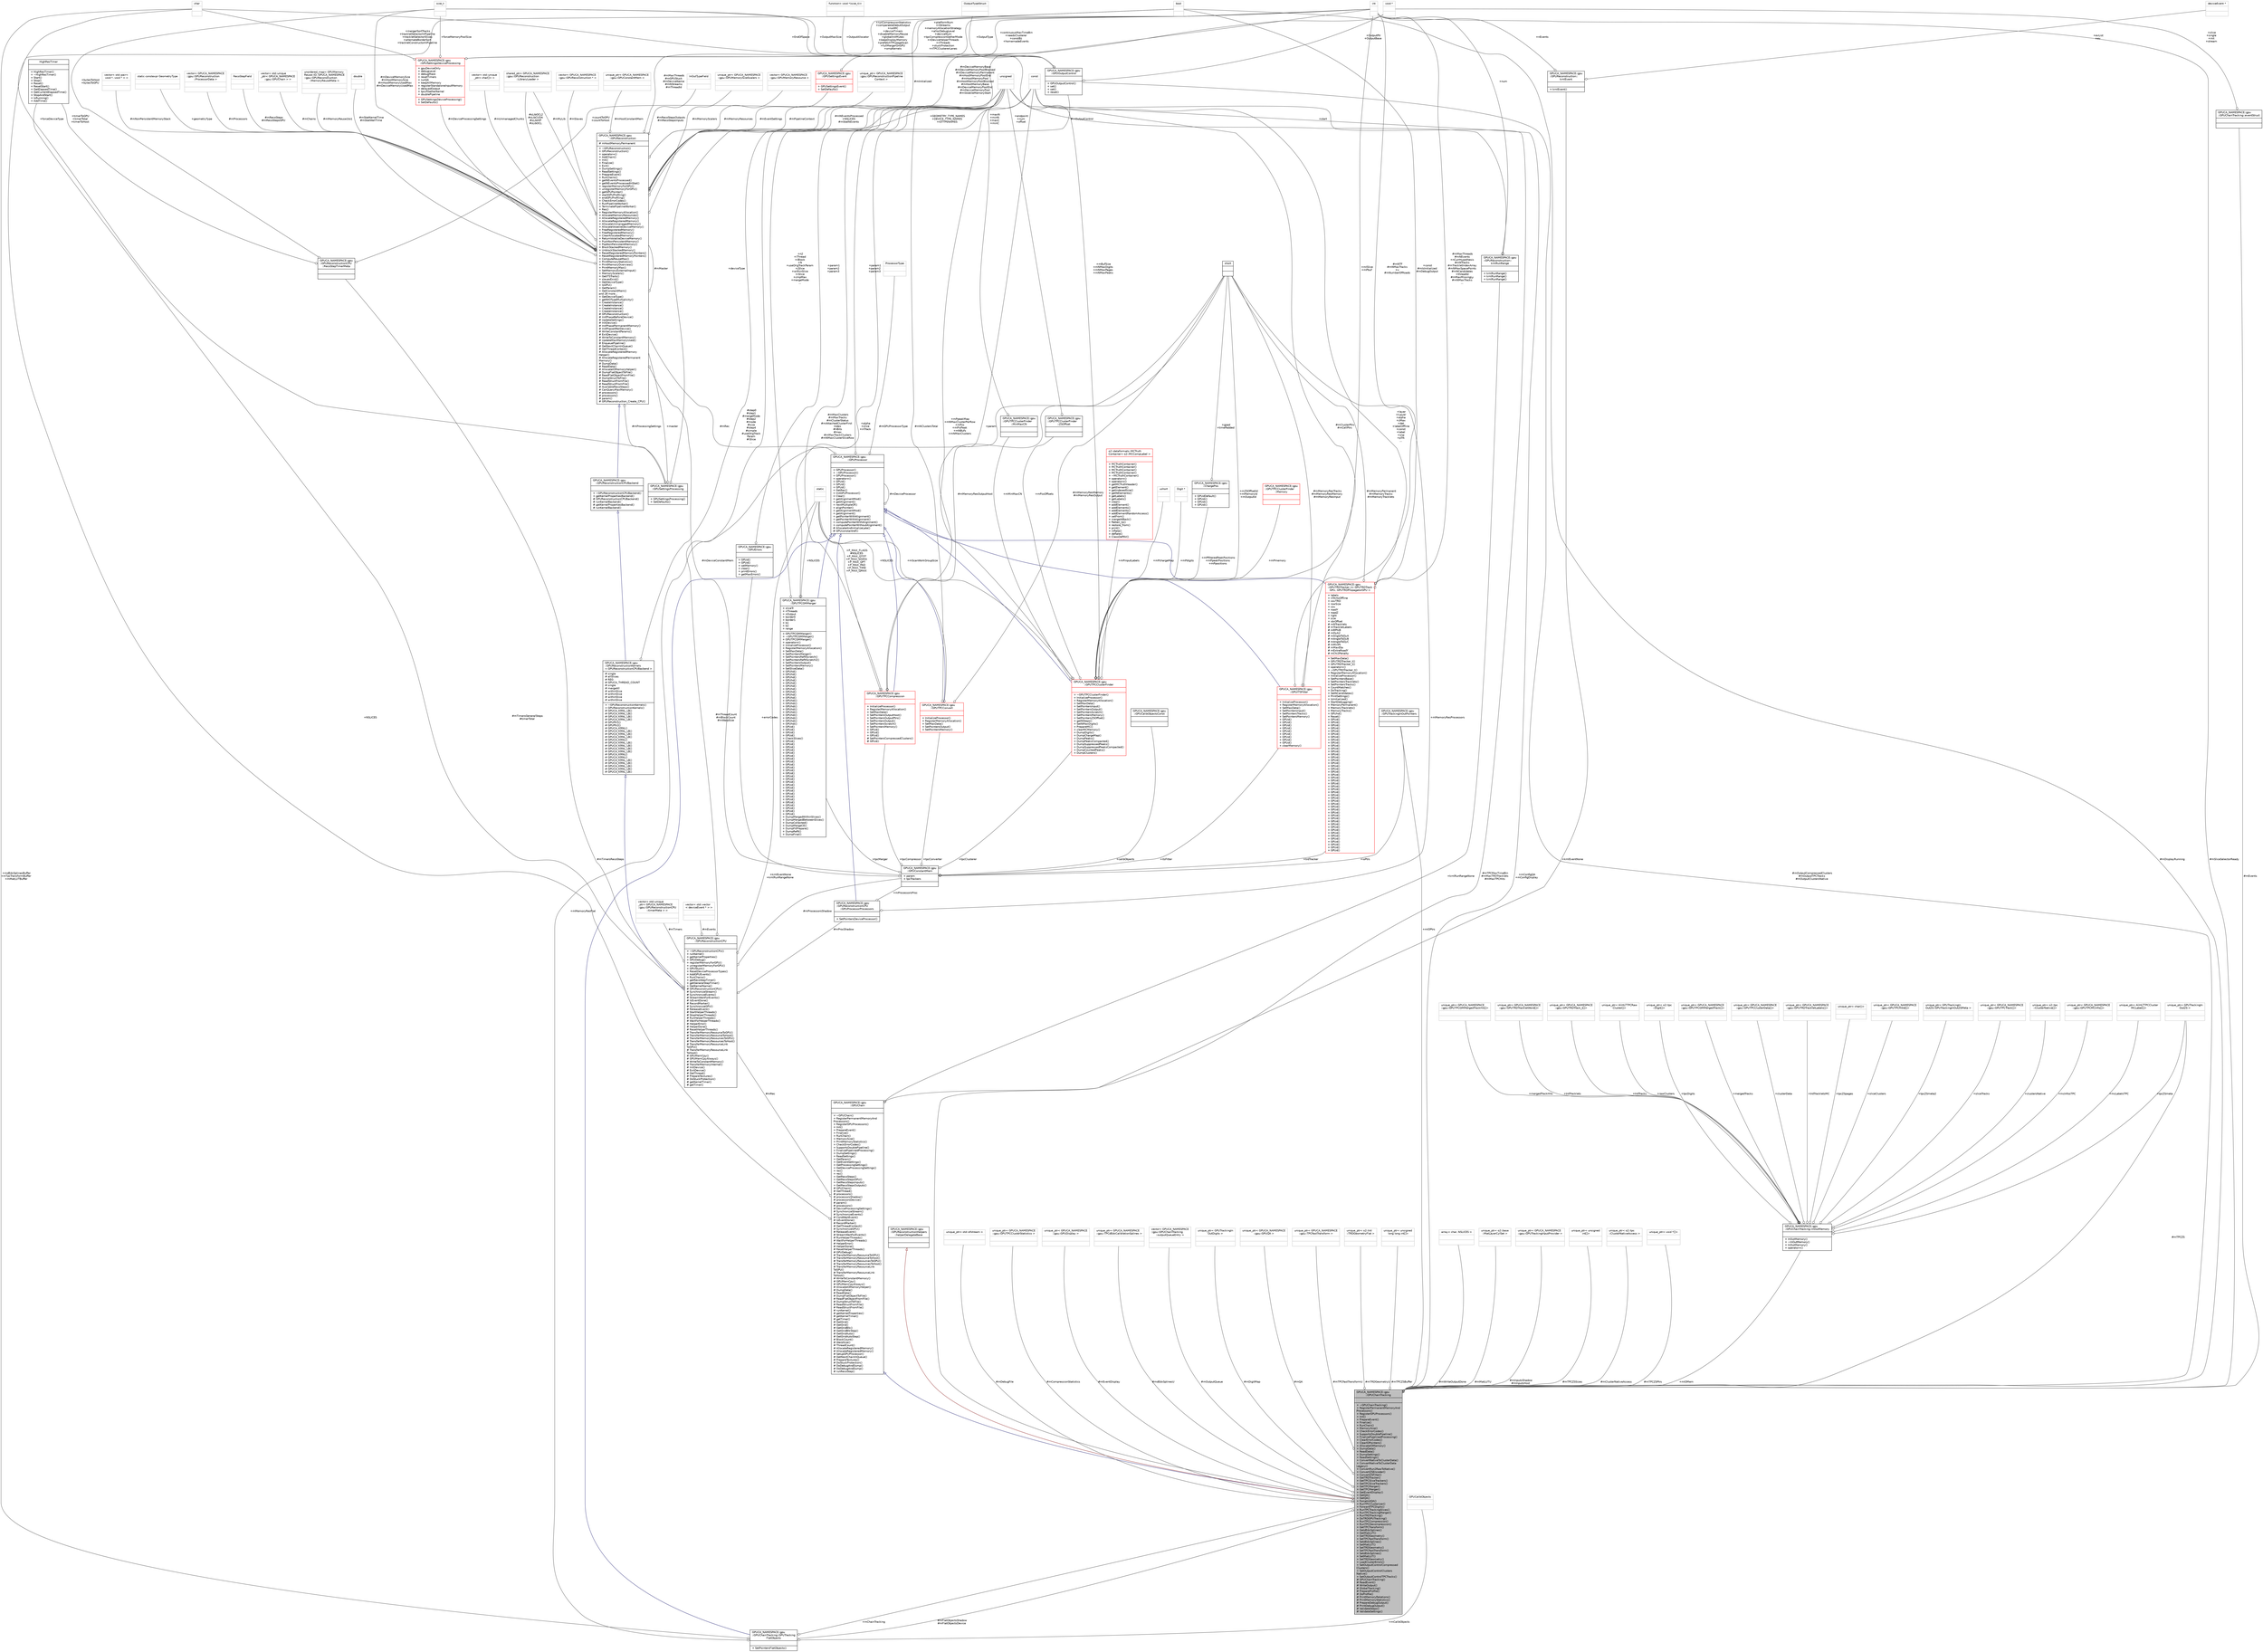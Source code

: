 digraph "GPUCA_NAMESPACE::gpu::GPUChainTracking"
{
 // INTERACTIVE_SVG=YES
  bgcolor="transparent";
  edge [fontname="Helvetica",fontsize="10",labelfontname="Helvetica",labelfontsize="10"];
  node [fontname="Helvetica",fontsize="10",shape=record];
  Node3 [label="{GPUCA_NAMESPACE::gpu\l::GPUChainTracking\n||+ ~GPUChainTracking()\l+ RegisterPermanentMemoryAnd\lProcessors()\l+ RegisterGPUProcessors()\l+ Init()\l+ PrepareEvent()\l+ Finalize()\l+ RunChain()\l+ MemorySize()\l+ CheckErrorCodes()\l+ SupportsDoublePipeline()\l+ FinalizePipelinedProcessing()\l+ ClearErrorCodes()\l+ ClearIOPointers()\l+ AllocateIOMemory()\l+ DumpData()\l+ ReadData()\l+ DumpSettings()\l+ ReadSettings()\l+ ConvertNativeToClusterData()\l+ ConvertNativeToClusterData\lLegacy()\l+ ConvertRun2RawToNative()\l+ ConvertZSEncoder()\l+ ConvertZSFilter()\l+ GetTRDTracker()\l+ GetTPCSliceTrackers()\l+ GetTPCSliceTrackers()\l+ GetTPCMerger()\l+ GetTPCMerger()\l+ GetEventDisplay()\l+ GetQA()\l+ GetQA()\l+ ForceInitQA()\l+ RunTPCClusterizer()\l+ ForwardTPCDigits()\l+ RunTPCTrackingSlices()\l+ RunTPCTrackingMerger()\l+ RunTRDTracking()\l+ DoTRDGPUTracking()\l+ RunTPCCompression()\l+ RunTPCDecompression()\l+ GetTPCTransform()\l+ GetdEdxSplines()\l+ GetMatLUT()\l+ GetTRDGeometry()\l+ SetTPCFastTransform()\l+ SetdEdxSplines()\l+ SetMatLUT()\l+ SetTRDGeometry()\l+ SetTPCFastTransform()\l+ SetdEdxSplines()\l+ SetMatLUT()\l+ SetTRDGeometry()\l+ LoadClusterErrors()\l+ SetOutputControlCompressed\lClusters()\l+ SetOutputControlClusters\lNative()\l+ SetOutputControlTPCTracks()\l# GPUChainTracking()\l# ReadEvent()\l# WriteOutput()\l# GlobalTracking()\l# PrepareProfile()\l# DoProfile()\l# PrintMemoryRelations()\l# PrintMemoryStatistics()\l# PrepareDebugOutput()\l# PrintDebugOutput()\l# ValidateSteps()\l# ValidateSettings()\l}",height=0.2,width=0.4,color="black", fillcolor="grey75", style="filled", fontcolor="black"];
  Node4 -> Node3 [dir="back",color="midnightblue",fontsize="10",style="solid",arrowtail="onormal",fontname="Helvetica"];
  Node4 [label="{GPUCA_NAMESPACE::gpu\l::GPUChain\n||+ ~GPUChain()\l+ RegisterPermanentMemoryAnd\lProcessors()\l+ RegisterGPUProcessors()\l+ Init()\l+ PrepareEvent()\l+ Finalize()\l+ RunChain()\l+ MemorySize()\l+ PrintMemoryStatistics()\l+ CheckErrorCodes()\l+ SupportsDoublePipeline()\l+ FinalizePipelinedProcessing()\l+ DumpSettings()\l+ ReadSettings()\l+ GetParam()\l+ GetEventSettings()\l+ GetProcessingSettings()\l+ GetDeviceProcessingSettings()\l+ rec()\l+ rec()\l+ GetRecoSteps()\l+ GetRecoStepsGPU()\l+ GetRecoStepsInputs()\l+ GetRecoStepsOutputs()\l# GPUChain()\l# GetThread()\l# processors()\l# processorsShadow()\l# processorsDevice()\l# param()\l# processors()\l# DeviceProcessingSettings()\l# SynchronizeStream()\l# SynchronizeEvents()\l# CondWaitEvent()\l# IsEventDone()\l# RecordMarker()\l# GetThreadContext()\l# SynchronizeGPU()\l# ReleaseEvent()\l# StreamWaitForEvents()\l# RunHelperThreads()\l# WaitForHelperThreads()\l# HelperError()\l# HelperDone()\l# ResetHelperThreads()\l# GPUDebug()\l# TransferMemoryResourceToGPU()\l# TransferMemoryResourceToHost()\l# TransferMemoryResourcesToGPU()\l# TransferMemoryResourcesToHost()\l# TransferMemoryResourceLink\lToGPU()\l# TransferMemoryResourceLink\lToHost()\l# WriteToConstantMemory()\l# GPUMemCpy()\l# GPUMemCpyAlways()\l# AllocateIOMemoryHelper()\l# DumpData()\l# ReadData()\l# DumpFlatObjectToFile()\l# ReadFlatObjectFromFile()\l# DumpStructToFile()\l# ReadStructFromFile()\l# ReadStructFromFile()\l# runKernel()\l# getKernelProperties()\l# getKernelTimer()\l# getTimer()\l# GetGrid()\l# GetGrid()\l# GetGridBlk()\l# GetGridBlkStep()\l# GetGridAuto()\l# GetGridAutoStep()\l# BlockCount()\l# WarpSize()\l# ThreadCount()\l# AllocateRegisteredMemory()\l# AllocateRegisteredMemory()\l# SetupGPUProcessor()\l# GetNextChainInQueue()\l# PrepareTextures()\l# DoStuckProtection()\l# DoDebugAndDump()\l# DoDebugAndDump()\l# runRecoStep()\l}",height=0.2,width=0.4,color="black",URL="$dd/d48/classGPUCA__NAMESPACE_1_1gpu_1_1GPUChain.html"];
  Node5 -> Node4 [color="grey25",fontsize="10",style="solid",label=" #mRec" ,arrowhead="odiamond",fontname="Helvetica"];
  Node5 [label="{GPUCA_NAMESPACE::gpu\l::GPUReconstructionCPU\n||+ ~GPUReconstructionCPU()\l+ runKernel()\l+ getKernelProperties()\l+ GPUDebug()\l+ registerMemoryForGPU()\l+ unregisterMemoryForGPU()\l+ GPUStuck()\l+ ResetDeviceProcessorTypes()\l+ AddGPUEvents()\l+ RunChains()\l+ getRecoStepTimer()\l+ getGeneralStepTimer()\l+ GetKernelName()\l# GPUReconstructionCPU()\l# SynchronizeStream()\l# SynchronizeEvents()\l# StreamWaitForEvents()\l# IsEventDone()\l# RecordMarker()\l# SynchronizeGPU()\l# ReleaseEvent()\l# StartHelperThreads()\l# StopHelperThreads()\l# RunHelperThreads()\l# WaitForHelperThreads()\l# HelperError()\l# HelperDone()\l# ResetHelperThreads()\l# TransferMemoryResourceToGPU()\l# TransferMemoryResourceToHost()\l# TransferMemoryResourcesToGPU()\l# TransferMemoryResourcesToHost()\l# TransferMemoryResourceLink\lToGPU()\l# TransferMemoryResourceLink\lToHost()\l# GPUMemCpy()\l# GPUMemCpyAlways()\l# WriteToConstantMemory()\l# TransferMemoryInternal()\l# InitDevice()\l# ExitDevice()\l# GetThread()\l# PrepareTextures()\l# DoStuckProtection()\l# getKernelTimer()\l# getTimer()\l}",height=0.2,width=0.4,color="black",URL="$db/d88/classGPUCA__NAMESPACE_1_1gpu_1_1GPUReconstructionCPU.html"];
  Node6 -> Node5 [dir="back",color="midnightblue",fontsize="10",style="solid",arrowtail="onormal",fontname="Helvetica"];
  Node6 [label="{GPUCA_NAMESPACE::gpu\l::GPUReconstructionKernels\l\< GPUReconstructionCPUBackend \>\n|# single\l# allSlices\l# REG\l# GPUCA_THREAD_COUNT\l# single\l# mergeAll\l# withinSlice\l# withinSlice\l# withinSlice\l# withinSlice\l|+ ~GPUReconstructionKernels()\l+ GPUReconstructionKernels()\l# GPUCA_KRNL_LB()\l# GPUCA_KRNL_LB()\l# GPUCA_KRNL_LB()\l# GPUCA_KRNL_LB()\l# GPUPtr1()\l# GPUPtr2()\l# GPUCA_KRNL()\l# GPUCA_KRNL_LB()\l# GPUCA_KRNL_LB()\l# GPUCA_KRNL_LB()\l# GPUCA_KRNL()\l# GPUCA_KRNL_LB()\l# GPUCA_KRNL_LB()\l# GPUCA_KRNL_LB()\l# GPUCA_KRNL_LB()\l# GPUCA_KRNL()\l# GPUCA_KRNL()\l# GPUCA_KRNL_LB()\l# GPUCA_KRNL_LB()\l# GPUCA_KRNL_LB()\l# GPUCA_KRNL_LB()\l# GPUCA_KRNL_LB()\l}",height=0.2,width=0.4,color="black",URL="$d2/dc7/classGPUCA__NAMESPACE_1_1gpu_1_1GPUReconstructionKernels_3_01GPUReconstructionCPUBackend_01_4.html"];
  Node7 -> Node6 [dir="back",color="midnightblue",fontsize="10",style="solid",arrowtail="onormal",fontname="Helvetica"];
  Node7 [label="{GPUCA_NAMESPACE::gpu\l::GPUReconstructionCPUBackend\n||+ ~GPUReconstructionCPUBackend()\l+ getKernelPropertiesBackend()\l# GPUReconstructionCPUBackend()\l# runKernelBackend()\l# getKernelPropertiesBackend()\l# runKernelBackend()\l}",height=0.2,width=0.4,color="black",URL="$d2/d24/classGPUCA__NAMESPACE_1_1gpu_1_1GPUReconstructionCPUBackend.html"];
  Node8 -> Node7 [dir="back",color="midnightblue",fontsize="10",style="solid",arrowtail="onormal",fontname="Helvetica"];
  Node8 [label="{GPUCA_NAMESPACE::gpu\l::GPUReconstruction\n|# mHostMemoryPermanent\l|+ ~GPUReconstruction()\l+ GPUReconstruction()\l+ operator=()\l+ AddChain()\l+ Init()\l+ Finalize()\l+ Exit()\l+ DumpSettings()\l+ ReadSettings()\l+ PrepareEvent()\l+ RunChains()\l+ getNEventsProcessed()\l+ getNEventsProcessedInStat()\l+ registerMemoryForGPU()\l+ unregisterMemoryForGPU()\l+ getGPUPointer()\l+ startGPUProfiling()\l+ endGPUProfiling()\l+ CheckErrorCodes()\l+ RunPipelineWorker()\l+ TerminatePipelineWorker()\l+ Res()\l+ RegisterMemoryAllocation()\l+ AllocateMemoryResources()\l+ AllocateRegisteredMemory()\l+ AllocateRegisteredMemory()\l+ AllocateUnmanagedMemory()\l+ AllocateVolatileDeviceMemory()\l+ FreeRegisteredMemory()\l+ FreeRegisteredMemory()\l+ ClearAllocatedMemory()\l+ ReturnVolatileDeviceMemory()\l+ PushNonPersistentMemory()\l+ PopNonPersistentMemory()\l+ BlockStackedMemory()\l+ UnblockStackedMemory()\l+ ResetRegisteredMemoryPointers()\l+ ResetRegisteredMemoryPointers()\l+ ComputeReuseMax()\l+ PrintMemoryStatistics()\l+ PrintMemoryOverview()\l+ PrintMemoryMax()\l+ SetMemoryExternalInput()\l+ MemoryScalers()\l+ GetITSTraits()\l+ slavesExist()\l+ GetDeviceType()\l+ IsGPU()\l+ GetParam()\l+ GetConstantMem()\land 28 more...\l+ GetDeviceType()\l+ getNIOTypeMultiplicity()\l+ CreateInstance()\l+ CreateInstance()\l+ CreateInstance()\l+ CreateInstance()\l# GPUReconstruction()\l# InitPhaseBeforeDevice()\l# UpdateSettings()\l# InitDevice()\l# InitPhasePermanentMemory()\l# InitPhaseAfterDevice()\l# WriteConstantParams()\l# ExitDevice()\l# WriteToConstantMemory()\l# UpdateMaxMemoryUsed()\l# EnqueuePipeline()\l# GetNextChainInQueue()\l# GetThreadContext()\l# AllocateRegisteredMemory\lHelper()\l# AllocateRegisteredPermanent\lMemory()\l# DumpData()\l# ReadData()\l# AllocateIOMemoryHelper()\l# DumpFlatObjectToFile()\l# ReadFlatObjectFromFile()\l# DumpStructToFile()\l# ReadStructFromFile()\l# ReadStructFromFile()\l# AvailableRecoSteps()\l# CanQueryMaxMemory()\l# processors()\l# processors()\l# param()\l# GPUReconstruction_Create_CPU()\l}",height=0.2,width=0.4,color="black",URL="$d6/df4/classGPUCA__NAMESPACE_1_1gpu_1_1GPUReconstruction.html"];
  Node9 -> Node8 [color="grey25",fontsize="10",style="solid",label=" #mUnmanagedChunks" ,arrowhead="odiamond",fontname="Helvetica"];
  Node9 [label="{vector\< std::unique\l_ptr\< char[]\> \>\n||}",height=0.2,width=0.4,color="grey75"];
  Node8 -> Node8 [color="grey25",fontsize="10",style="solid",label=" #mMaster" ,arrowhead="odiamond",fontname="Helvetica"];
  Node10 -> Node8 [color="grey25",fontsize="10",style="solid",label=" #mMemoryResources" ,arrowhead="odiamond",fontname="Helvetica"];
  Node10 [label="{vector\< GPUCA_NAMESPACE\l::gpu::GPUMemoryResource \>\n||}",height=0.2,width=0.4,color="grey75"];
  Node11 -> Node8 [color="grey25",fontsize="10",style="solid",label=" #sLibOCL2\n#sLibCUDA\n#sLibHIP\n#sLibOCL" ,arrowhead="odiamond",fontname="Helvetica"];
  Node11 [label="{shared_ptr\< GPUCA_NAMESPACE\l::gpu::GPUReconstruction\l::LibraryLoader \>\n||}",height=0.2,width=0.4,color="grey75"];
  Node12 -> Node8 [color="grey25",fontsize="10",style="solid",label=" #mStatKernelTime\n#mStatWallTime" ,arrowhead="odiamond",fontname="Helvetica"];
  Node12 [label="{double\n||}",height=0.2,width=0.4,color="grey75"];
  Node13 -> Node8 [color="grey25",fontsize="10",style="solid",label=" #mDeviceProcessingSettings" ,arrowhead="odiamond",fontname="Helvetica"];
  Node13 [label="{GPUCA_NAMESPACE::gpu\l::GPUSettingsDeviceProcessing\n|+ gpuDeviceOnly\l+ debugLevel\l+ debugMask\l+ resetTimers\l+ runQA\l+ keepAllMemory\l+ registerStandaloneInputMemory\l+ delayedOutput\l+ tpccfGatherKernel\l+ doublePipeline\l|+ GPUSettingsDeviceProcessing()\l+ SetDefaults()\l}",height=0.2,width=0.4,color="red",URL="$dd/d45/structGPUCA__NAMESPACE_1_1gpu_1_1GPUSettingsDeviceProcessing.html"];
  Node15 -> Node13 [color="grey25",fontsize="10",style="solid",label=" +mergerSortTracks\n+trackletSelectorInPipeline\n+trackletSelectorSlices\n+alternateBorderSort\n+trackletConstructorInPipeline" ,arrowhead="odiamond",fontname="Helvetica"];
  Node15 [label="{char\n||}",height=0.2,width=0.4,color="grey75"];
  Node16 -> Node13 [color="grey25",fontsize="10",style="solid",label=" +forceMemoryPoolSize" ,arrowhead="odiamond",fontname="Helvetica"];
  Node16 [label="{size_t\n||}",height=0.2,width=0.4,color="grey75"];
  Node17 -> Node13 [color="grey25",fontsize="10",style="solid",label=" +platformNum\n+nStreams\n+memoryAllocationStrategy\n+allocDebugLevel\n+deviceNum\n+tpcCompressionGatherMode\n+nDeviceHelperThreads\n+nThreads\n+stuckProtection\n+nTPCClustererLanes\n..." ,arrowhead="odiamond",fontname="Helvetica"];
  Node17 [label="{int\n||}",height=0.2,width=0.4,color="grey75"];
  Node18 -> Node13 [color="grey25",fontsize="10",style="solid",label=" +runCompressionStatistics\n+comparableDebutOutput\n+runMC\n+deviceTimers\n+disableMemoryReuse\n+globalInitMutex\n+keepDisplayMemory\n+prefetchTPCpageScan\n+fullMergerOnGPU\n+ompKernels\n..." ,arrowhead="odiamond",fontname="Helvetica"];
  Node18 [label="{bool\n||}",height=0.2,width=0.4,color="grey75"];
  Node22 -> Node8 [color="grey25",fontsize="10",style="solid",label=" #mSlaves" ,arrowhead="odiamond",fontname="Helvetica"];
  Node22 [label="{vector\< GPUCA_NAMESPACE\l::gpu::GPUReconstruction * \>\n||}",height=0.2,width=0.4,color="grey75"];
  Node23 -> Node8 [color="grey25",fontsize="10",style="solid",label=" #mHostConstantMem" ,arrowhead="odiamond",fontname="Helvetica"];
  Node23 [label="{unique_ptr\< GPUCA_NAMESPACE\l::gpu::GPUConstantMem \>\n||}",height=0.2,width=0.4,color="grey75"];
  Node24 -> Node8 [color="grey25",fontsize="10",style="solid",label=" #mRecoStepsOutputs\n#mRecoStepsInputs" ,arrowhead="odiamond",fontname="Helvetica"];
  Node24 [label="{InOutTypeField\n||}",height=0.2,width=0.4,color="grey75"];
  Node25 -> Node8 [color="grey25",fontsize="10",style="solid",label=" #mMemoryScalers" ,arrowhead="odiamond",fontname="Helvetica"];
  Node25 [label="{unique_ptr\< GPUCA_NAMESPACE\l::gpu::GPUMemorySizeScalers \>\n||}",height=0.2,width=0.4,color="grey75"];
  Node26 -> Node8 [color="grey25",fontsize="10",style="solid",label=" #mOutputControl" ,arrowhead="odiamond",fontname="Helvetica"];
  Node26 [label="{GPUCA_NAMESPACE::gpu\l::GPUOutputControl\n||+ GPUOutputControl()\l+ set()\l+ set()\l+ reset()\l}",height=0.2,width=0.4,color="black",URL="$d4/d7c/structGPUCA__NAMESPACE_1_1gpu_1_1GPUOutputControl.html"];
  Node27 -> Node26 [color="grey25",fontsize="10",style="solid",label=" +OutputAllocator" ,arrowhead="odiamond",fontname="Helvetica"];
  Node27 [label="{function\< void *(size_t)\>\n||}",height=0.2,width=0.4,color="grey75"];
  Node15 -> Node26 [color="grey25",fontsize="10",style="solid",label=" +EndOfSpace" ,arrowhead="odiamond",fontname="Helvetica"];
  Node16 -> Node26 [color="grey25",fontsize="10",style="solid",label=" +OutputMaxSize" ,arrowhead="odiamond",fontname="Helvetica"];
  Node28 -> Node26 [color="grey25",fontsize="10",style="solid",label=" +OutputType" ,arrowhead="odiamond",fontname="Helvetica"];
  Node28 [label="{OutputTypeStruct\n||}",height=0.2,width=0.4,color="grey75"];
  Node29 -> Node26 [color="grey25",fontsize="10",style="solid",label=" +OutputPtr\n+OutputBase" ,arrowhead="odiamond",fontname="Helvetica"];
  Node29 [label="{void *\n||}",height=0.2,width=0.4,color="grey75"];
  Node11 -> Node8 [color="grey25",fontsize="10",style="solid",label=" #mMyLib" ,arrowhead="odiamond",fontname="Helvetica"];
  Node30 -> Node8 [color="grey25",fontsize="10",style="solid",label=" #mEventSettings" ,arrowhead="odiamond",fontname="Helvetica"];
  Node30 [label="{GPUCA_NAMESPACE::gpu\l::GPUSettingsEvent\n||+ GPUSettingsEvent()\l+ SetDefaults()\l}",height=0.2,width=0.4,color="red",URL="$d0/d50/structGPUCA__NAMESPACE_1_1gpu_1_1GPUSettingsEvent.html"];
  Node17 -> Node30 [color="grey25",fontsize="10",style="solid",label=" +continuousMaxTimeBin\n+needsClusterer\n+constBz\n+homemadeEvents" ,arrowhead="odiamond",fontname="Helvetica"];
  Node16 -> Node8 [color="grey25",fontsize="10",style="solid",label=" #mDeviceMemorySize\n#mHostMemorySize\n#mHostMemoryUsedMax\n#mDeviceMemoryUsedMax" ,arrowhead="odiamond",fontname="Helvetica"];
  Node31 -> Node8 [color="grey25",fontsize="10",style="solid",label=" #mDeviceConstantMem" ,arrowhead="odiamond",fontname="Helvetica"];
  Node31 [label="{GPUCA_NAMESPACE::gpu\l::GPUConstantMem\n|+ param\l+ tpcTrackers\l|}",height=0.2,width=0.4,color="black",URL="$dc/d57/structGPUCA__NAMESPACE_1_1gpu_1_1GPUConstantMem.html"];
  Node32 -> Node31 [color="grey25",fontsize="10",style="solid",label=" +tpcClusterer" ,arrowhead="odiamond",fontname="Helvetica"];
  Node32 [label="{GPUCA_NAMESPACE::gpu\l::GPUTPCClusterFinder\n||+ ~GPUTPCClusterFinder()\l+ InitializeProcessor()\l+ RegisterMemoryAllocation()\l+ SetMaxData()\l+ SetPointersInput()\l+ SetPointersOutput()\l+ SetPointersScratch()\l+ SetPointersMemory()\l+ SetPointersZSOffset()\l+ getNSteps()\l+ SetNMaxDigits()\l+ PrepareMC()\l+ clearMCMemory()\l+ DumpDigits()\l+ DumpChargeMap()\l+ DumpPeaks()\l+ DumpPeaksCompacted()\l+ DumpSuppressedPeaks()\l+ DumpSuppressedPeaksCompacted()\l+ DumpCountedPeaks()\l+ DumpClusters()\l}",height=0.2,width=0.4,color="red",URL="$da/dac/classGPUCA__NAMESPACE_1_1gpu_1_1GPUTPCClusterFinder.html"];
  Node33 -> Node32 [dir="back",color="midnightblue",fontsize="10",style="solid",arrowtail="onormal",fontname="Helvetica"];
  Node33 [label="{GPUCA_NAMESPACE::gpu\l::GPUProcessor\n||+ GPUProcessor()\l+ ~GPUProcessor()\l+ GPUProcessor()\l+ operator=()\l+ GPUd()\l+ GPUd()\l+ GPUd()\l+ GetRec()\l+ InitGPUProcessor()\l+ Clear()\l+ getAlignmentMod()\l+ getAlignment()\l+ nextMultipleOf()\l+ alignPointer()\l+ getAlignmentMod()\l+ getAlignment()\l+ getPointerWithAlignment()\l+ getPointerWithAlignment()\l+ computePointerWithAlignment()\l+ computePointerWithoutAlignment()\l# AllocateAndInitializeLate()\l# GPUconstantref()\l}",height=0.2,width=0.4,color="black",URL="$d0/dd7/classGPUCA__NAMESPACE_1_1gpu_1_1GPUProcessor.html"];
  Node8 -> Node33 [color="grey25",fontsize="10",style="solid",label=" #mRec" ,arrowhead="odiamond",fontname="Helvetica"];
  Node33 -> Node33 [color="grey25",fontsize="10",style="solid",label=" #mDeviceProcessor" ,arrowhead="odiamond",fontname="Helvetica"];
  Node34 -> Node33 [color="grey25",fontsize="10",style="solid",label=" #mGPUProcessorType" ,arrowhead="odiamond",fontname="Helvetica"];
  Node34 [label="{ProcessorType\n||}",height=0.2,width=0.4,color="grey75"];
  Node35 -> Node33 [color="grey25",fontsize="10",style="solid",label=" +param1\n+param2\n+param3" ,arrowhead="odiamond",fontname="Helvetica"];
  Node35 [label="{unsigned\n||}",height=0.2,width=0.4,color="grey75"];
  Node36 -> Node32 [color="grey25",fontsize="10",style="solid",label=" +mMinMaxCN" ,arrowhead="odiamond",fontname="Helvetica"];
  Node36 [label="{GPUCA_NAMESPACE::gpu\l::GPUTPCClusterFinder\l::MinMaxCN\n||}",height=0.2,width=0.4,color="black",URL="$dc/dc6/structGPUCA__NAMESPACE_1_1gpu_1_1GPUTPCClusterFinder_1_1MinMaxCN.html"];
  Node35 -> Node36 [color="grey25",fontsize="10",style="solid",label=" +maxN\n+minN\n+maxC\n+minC" ,arrowhead="odiamond",fontname="Helvetica"];
  Node37 -> Node32 [color="grey25",fontsize="10",style="solid",label=" +mPmemory" ,arrowhead="odiamond",fontname="Helvetica"];
  Node37 [label="{GPUCA_NAMESPACE::gpu\l::GPUTPCClusterFinder\l::Memory\n||}",height=0.2,width=0.4,color="red",URL="$d6/d9c/structGPUCA__NAMESPACE_1_1gpu_1_1GPUTPCClusterFinder_1_1Memory.html"];
  Node41 -> Node32 [color="grey25",fontsize="10",style="solid",label=" +mPfilteredPeakPositions\n+mPpeakPositions\n+mPpositions" ,arrowhead="odiamond",fontname="Helvetica"];
  Node41 [label="{GPUCA_NAMESPACE::gpu\l::ChargePos\n||+ GPUdDefault()\l+ GPUdi()\l+ GPUdi()\l+ GPUdi()\l}",height=0.2,width=0.4,color="black",URL="$dd/d68/structGPUCA__NAMESPACE_1_1gpu_1_1ChargePos.html"];
  Node40 -> Node41 [color="grey25",fontsize="10",style="solid",label=" +gpad\n+timePadded" ,arrowhead="odiamond",fontname="Helvetica"];
  Node40 [label="{short\n||}",height=0.2,width=0.4,color="black",URL="$dc/d10/classshort.html"];
  Node40 -> Node32 [color="grey25",fontsize="10",style="solid",label=" +mZSOffsetId\n+mMemoryId\n+mOutputId" ,arrowhead="odiamond",fontname="Helvetica"];
  Node42 -> Node32 [color="grey25",fontsize="10",style="solid",label=" +mPinputLabels" ,arrowhead="odiamond",fontname="Helvetica"];
  Node42 [label="{o2::dataformats::MCTruth\lContainer\< o2::MCCompLabel \>\n||+ MCTruthContainer()\l+ MCTruthContainer()\l+ MCTruthContainer()\l+ MCTruthContainer()\l+ ~MCTruthContainer()\l+ operator=()\l+ operator=()\l+ getMCTruthHeader()\l+ getElement()\l+ getIndexedSize()\l+ getNElements()\l+ getLabels()\l+ getLabels()\l+ clear()\l+ addElement()\l+ addElements()\l+ addElements()\l+ addElementRandomAccess()\l+ setFrom()\l+ mergeAtBack()\l+ flatten_to()\l+ restore_from()\l+ print()\l+ inflate()\l+ deflate()\l+ ClassDefNV()\l}",height=0.2,width=0.4,color="red",URL="$dc/daa/classo2_1_1dataformats_1_1MCTruthContainer.html"];
  Node16 -> Node32 [color="grey25",fontsize="10",style="solid",label=" +mBufSize\n+mNMaxDigits\n+mNMaxPages\n+mNMaxPeaks" ,arrowhead="odiamond",fontname="Helvetica"];
  Node44 -> Node32 [color="grey25",fontsize="10",style="solid",label=" +mPchargeMap" ,arrowhead="odiamond",fontname="Helvetica"];
  Node44 [label="{ushort\n||}",height=0.2,width=0.4,color="grey75"];
  Node45 -> Node32 [color="grey25",fontsize="10",style="solid",label=" +mPdigits" ,arrowhead="odiamond",fontname="Helvetica"];
  Node45 [label="{Digit *\n||}",height=0.2,width=0.4,color="grey75"];
  Node17 -> Node32 [color="grey25",fontsize="10",style="solid",label=" +mISlice\n+mPbuf" ,arrowhead="odiamond",fontname="Helvetica"];
  Node46 -> Node32 [color="grey25",fontsize="10",style="solid",label=" +mPzsOffsets" ,arrowhead="odiamond",fontname="Helvetica"];
  Node46 [label="{GPUCA_NAMESPACE::gpu\l::GPUTPCClusterFinder\l::ZSOffset\n||}",height=0.2,width=0.4,color="black",URL="$da/d0d/structGPUCA__NAMESPACE_1_1gpu_1_1GPUTPCClusterFinder_1_1ZSOffset.html"];
  Node35 -> Node46 [color="grey25",fontsize="10",style="solid",label=" +endpoint\n+num\n+offset" ,arrowhead="odiamond",fontname="Helvetica"];
  Node21 -> Node32 [color="grey25",fontsize="10",style="solid",label=" +mScanWorkGroupSize" ,arrowhead="odiamond",fontname="Helvetica"];
  Node21 [label="{static\n||}",height=0.2,width=0.4,color="grey75"];
  Node35 -> Node32 [color="grey25",fontsize="10",style="solid",label=" +mPpeakMap\n+mNMaxClusterPerRow\n+mPzs\n+mPisPeak\n+mNBufs\n+mNMaxClusters" ,arrowhead="odiamond",fontname="Helvetica"];
  Node51 -> Node31 [color="grey25",fontsize="10",style="solid",label=" +itsFitter" ,arrowhead="odiamond",fontname="Helvetica"];
  Node51 [label="{GPUCA_NAMESPACE::gpu\l::GPUITSFitter\n||+ InitializeProcessor()\l+ RegisterMemoryAllocation()\l+ SetMaxData()\l+ SetPointersInput()\l+ SetPointersTracks()\l+ SetPointersMemory()\l+ GPUd()\l+ GPUd()\l+ GPUd()\l+ GPUd()\l+ GPUd()\l+ GPUd()\l+ GPUd()\l+ GPUd()\l+ GPUd()\l+ clearMemory()\l}",height=0.2,width=0.4,color="red",URL="$d8/df8/classGPUCA__NAMESPACE_1_1gpu_1_1GPUITSFitter.html"];
  Node33 -> Node51 [dir="back",color="midnightblue",fontsize="10",style="solid",arrowtail="onormal",fontname="Helvetica"];
  Node40 -> Node51 [color="grey25",fontsize="10",style="solid",label=" #mMemoryResTracks\n#mMemoryResMemory\n#mMemoryResInput" ,arrowhead="odiamond",fontname="Helvetica"];
  Node17 -> Node51 [color="grey25",fontsize="10",style="solid",label=" #mNTF\n#mNMaxTracks\n+v\n#mNumberOfRoads" ,arrowhead="odiamond",fontname="Helvetica"];
  Node60 -> Node51 [color="grey25",fontsize="10",style="solid",label=" #mClusterPtrs\n#mCellPtrs" ,arrowhead="odiamond",fontname="Helvetica"];
  Node60 [label="{const\n||}",height=0.2,width=0.4,color="grey75"];
  Node62 -> Node31 [color="grey25",fontsize="10",style="solid",label=" +ioPtrs" ,arrowhead="odiamond",fontname="Helvetica"];
  Node62 [label="{GPUCA_NAMESPACE::gpu\l::GPUTrackingInOutPointers\n||}",height=0.2,width=0.4,color="black",URL="$d2/d7f/structGPUCA__NAMESPACE_1_1gpu_1_1GPUTrackingInOutPointers.html"];
  Node63 -> Node31 [color="grey25",fontsize="10",style="solid",label=" +tpcConverter" ,arrowhead="odiamond",fontname="Helvetica"];
  Node63 [label="{GPUCA_NAMESPACE::gpu\l::GPUTPCConvert\n||+ InitializeProcessor()\l+ RegisterMemoryAllocation()\l+ SetMaxData()\l+ SetPointersOutput()\l+ SetPointersMemory()\l}",height=0.2,width=0.4,color="red",URL="$d3/d6f/classGPUCA__NAMESPACE_1_1gpu_1_1GPUTPCConvert.html"];
  Node33 -> Node63 [dir="back",color="midnightblue",fontsize="10",style="solid",arrowtail="onormal",fontname="Helvetica"];
  Node40 -> Node63 [color="grey25",fontsize="10",style="solid",label=" #mMemoryResMemory\n#mMemoryResOutput" ,arrowhead="odiamond",fontname="Helvetica"];
  Node35 -> Node63 [color="grey25",fontsize="10",style="solid",label=" #mNClustersTotal" ,arrowhead="odiamond",fontname="Helvetica"];
  Node21 -> Node63 [color="grey25",fontsize="10",style="solid",label=" +NSLICES" ,arrowhead="odiamond",fontname="Helvetica"];
  Node66 -> Node31 [color="grey25",fontsize="10",style="solid",label=" +trdTracker" ,arrowhead="odiamond",fontname="Helvetica"];
  Node66 [label="{GPUCA_NAMESPACE::gpu\l::GPUTRDTracker_t\< GPUTRDTrack\lGPU, GPUTRDPropagatorGPU \>\n|+ labels\l+ nTrkltsOffline\l+ covTRD\l+ rowSize\l+ cov\l+ roadY\l+ roadZ\l+ right\l+ size\l+ idxOffset\l# mNTracklets\l# mTrackletLabels\l# mRPhiB\l# mDyA2\l# mAngleToDyA\l# mAngleToDyB\l# mAngleToDyC\l# mMinPt\l# mMaxEta\l# mExtraRoadY\l# mChi2Penalty\l|+ SetMaxData()\l+ GPUTRDTracker_t()\l+ GPUTRDTracker_t()\l+ operator=()\l+ ~GPUTRDTracker_t()\l+ RegisterMemoryAllocation()\l+ InitializeProcessor()\l+ SetPointersBase()\l+ SetPointersTracklets()\l+ SetPointersTracks()\l+ CountMatches()\l+ DoTracking()\l+ SetNCandidates()\l+ PrintSettings()\l+ IsInitialized()\l+ StartDebugging()\l+ MemoryPermanent()\l+ MemoryTracklets()\l+ MemoryTracks()\l+ GPUhd()\l+ Reset()\l+ GPUd()\l+ GPUd()\l+ GPUd()\l+ GPUd()\l+ GPUd()\l+ GPUd()\l+ GPUd()\l+ GPUd()\l+ GPUd()\l+ GPUd()\l+ GPUd()\l+ GPUd()\l+ GPUd()\l+ GPUd()\l+ GPUd()\l+ GPUd()\l+ GPUd()\l+ GPUd()\l+ GPUd()\l+ GPUd()\l+ GPUd()\l+ GPUd()\l+ GPUd()\l+ GPUd()\l+ GPUd()\l+ GPUd()\l+ GPUd()\l+ GPUd()\l+ GPUd()\l+ GPUd()\l+ GPUd()\l+ GPUd()\l+ GPUd()\l+ GPUd()\l+ GPUd()\l+ GPUd()\l+ GPUd()\l+ GPUd()\l+ GPUd()\l+ GPUd()\l+ GPUd()\l+ GPUd()\l+ GPUd()\l+ GPUd()\l+ GPUd()\l+ GPUd()\l}",height=0.2,width=0.4,color="red",URL="$db/db5/classGPUCA__NAMESPACE_1_1gpu_1_1GPUTRDTracker__t.html"];
  Node33 -> Node66 [dir="back",color="midnightblue",fontsize="10",style="solid",arrowtail="onormal",fontname="Helvetica"];
  Node40 -> Node66 [color="grey25",fontsize="10",style="solid",label=" #mMemoryPermanent\n#mMemoryTracks\n#mMemoryTracklets" ,arrowhead="odiamond",fontname="Helvetica"];
  Node17 -> Node66 [color="grey25",fontsize="10",style="solid",label=" #mMaxThreads\n#mNEvents\n+nCurrHypothesis\n#mNTracks\n#mTrackletIndexArray\n#mNMaxSpacePoints\n#mNCandidates\n+threadId\n#mMaxMissingLy\n#mNMaxTracks\n..." ,arrowhead="odiamond",fontname="Helvetica"];
  Node18 -> Node66 [color="grey25",fontsize="10",style="solid",label=" +const\n#mIsInitialized\n#mDebugOutput" ,arrowhead="odiamond",fontname="Helvetica"];
  Node60 -> Node66 [color="grey25",fontsize="10",style="solid",label=" +layer\n+iLayer\n+alpha\n+zMax\n+det\n+labelOffline\n+const\n+label\n+snp\n+pTrk\n..." ,arrowhead="odiamond",fontname="Helvetica"];
  Node76 -> Node31 [color="grey25",fontsize="10",style="solid",label=" +errorCodes" ,arrowhead="odiamond",fontname="Helvetica"];
  Node76 [label="{GPUCA_NAMESPACE::gpu\l::GPUErrors\n||+ GPUd()\l+ GPUd()\l+ setMemory()\l+ clear()\l+ printErrors()\l+ getMaxErrors()\l}",height=0.2,width=0.4,color="black",URL="$db/d11/classGPUCA__NAMESPACE_1_1gpu_1_1GPUErrors.html"];
  Node35 -> Node76 [color="grey25",fontsize="10",style="solid",label=" +param1\n+param2\n+param3" ,arrowhead="odiamond",fontname="Helvetica"];
  Node77 -> Node31 [color="grey25",fontsize="10",style="solid",label=" +calibObjects" ,arrowhead="odiamond",fontname="Helvetica"];
  Node77 [label="{GPUCA_NAMESPACE::gpu\l::GPUCalibObjectsConst\n||}",height=0.2,width=0.4,color="black",URL="$d5/d6e/structGPUCA__NAMESPACE_1_1gpu_1_1GPUCalibObjectsConst.html"];
  Node78 -> Node31 [color="grey25",fontsize="10",style="solid",label=" +tpcCompressor" ,arrowhead="odiamond",fontname="Helvetica"];
  Node78 [label="{GPUCA_NAMESPACE::gpu\l::GPUTPCCompression\n||+ InitializeProcessor()\l+ RegisterMemoryAllocation()\l+ SetMaxData()\l+ SetPointersOutputHost()\l+ SetPointersOutputPtrs()\l+ SetPointersOutput()\l+ SetPointersScratch()\l+ SetPointersMemory()\l+ GPUd()\l+ GPUd()\l+ GPUd()\l# SetPointersCompressedClusters()\l# GPUd()\l}",height=0.2,width=0.4,color="red",URL="$d0/da0/classGPUCA__NAMESPACE_1_1gpu_1_1GPUTPCCompression.html"];
  Node33 -> Node78 [dir="back",color="midnightblue",fontsize="10",style="solid",arrowtail="onormal",fontname="Helvetica"];
  Node40 -> Node78 [color="grey25",fontsize="10",style="solid",label=" #mMemoryResOutputHost" ,arrowhead="odiamond",fontname="Helvetica"];
  Node35 -> Node78 [color="grey25",fontsize="10",style="solid",label=" #mMaxClusters\n#mMaxTracks\n#mClusterStatus\n#mAttachedClusterFirst\lIndex\n#nBits\n#max\n#mMaxTrackClusters\n#mNMaxClusterSliceRow" ,arrowhead="odiamond",fontname="Helvetica"];
  Node60 -> Node78 [color="grey25",fontsize="10",style="solid",label=" +param" ,arrowhead="odiamond",fontname="Helvetica"];
  Node21 -> Node78 [color="grey25",fontsize="10",style="solid",label=" +P_MAX_FLAGS\n#NSLICES\n+P_MAX_QTOT\n+P_MAX_SIGMA\n+P_MAX_QPT\n+P_MAX_PAD\n+P_MAX_TIME\n+P_MAX_QMAX" ,arrowhead="odiamond",fontname="Helvetica"];
  Node92 -> Node31 [color="grey25",fontsize="10",style="solid",label=" +tpcMerger" ,arrowhead="odiamond",fontname="Helvetica"];
  Node92 [label="{GPUCA_NAMESPACE::gpu\l::GPUTPCGMMerger\n|+ sliceTr\l+ nThreads\l+ nOutput\l+ border0\l+ border1\l+ b1\l+ b2\l+ range\l|+ GPUTPCGMMerger()\l+ ~GPUTPCGMMerger()\l+ GPUTPCGMMerger()\l+ operator=()\l+ InitializeProcessor()\l+ RegisterMemoryAllocation()\l+ SetMaxData()\l+ SetPointersMerger()\l+ SetPointersRefitScratch()\l+ SetPointersRefitScratch2()\l+ SetPointersOutput()\l+ SetPointersMemory()\l+ SetSliceData()\l+ GPUhd()\l+ GPUhd()\l+ GPUhd()\l+ GPUhd()\l+ GPUhd()\l+ GPUhd()\l+ GPUhd()\l+ GPUhd()\l+ GPUhd()\l+ GPUhd()\l+ GPUhdi()\l+ GPUhdi()\l+ GPUhdi()\l+ GPUhdi()\l+ GPUhdi()\l+ GPUhdi()\l+ GPUhdi()\l+ GPUhdi()\l+ GPUhdi()\l+ GPUd()\l+ GPUd()\l+ GPUd()\l+ GPUd()\l+ CheckSlices()\l+ GPUd()\l+ GPUd()\l+ GPUd()\l+ GPUd()\l+ GPUd()\l+ GPUd()\l+ GPUd()\l+ GPUd()\l+ GPUd()\l+ GPUd()\l+ GPUd()\l+ GPUd()\l+ GPUd()\l+ GPUd()\l+ GPUd()\l+ GPUd()\l+ GPUd()\l+ GPUd()\l+ GPUd()\l+ GPUd()\l+ GPUd()\l+ GPUd()\l+ GPUd()\l+ GPUd()\l+ GPUd()\l+ GPUd()\l+ DumpMergedWithinSlices()\l+ DumpMergedBetweenSlices()\l+ DumpCollected()\l+ DumpMergeCE()\l+ DumpFitPrepare()\l+ DumpRefit()\l+ DumpFinal()\l}",height=0.2,width=0.4,color="black",URL="$d5/d35/classGPUCA__NAMESPACE_1_1gpu_1_1GPUTPCGMMerger.html"];
  Node33 -> Node92 [dir="back",color="midnightblue",fontsize="10",style="solid",arrowtail="onormal",fontname="Helvetica"];
  Node17 -> Node92 [color="grey25",fontsize="10",style="solid",label=" +n2\n+iThread\n+iBlock\n+N\n+useOrigTrackParam\n+jSlice\n+withinSlice\n+iSlice\n+cmpMax\n+mergeMode\n..." ,arrowhead="odiamond",fontname="Helvetica"];
  Node60 -> Node92 [color="grey25",fontsize="10",style="solid",label=" +alpha\n+slice\n+inTrack" ,arrowhead="odiamond",fontname="Helvetica"];
  Node21 -> Node92 [color="grey25",fontsize="10",style="solid",label=" +NSLICES" ,arrowhead="odiamond",fontname="Helvetica"];
  Node93 -> Node8 [color="grey25",fontsize="10",style="solid",label=" #mPipelineContext" ,arrowhead="odiamond",fontname="Helvetica"];
  Node93 [label="{unique_ptr\< GPUCA_NAMESPACE\l::gpu::GPUReconstructionPipeline\lContext \>\n||}",height=0.2,width=0.4,color="grey75"];
  Node94 -> Node8 [color="grey25",fontsize="10",style="solid",label=" #mNonPersistentMemoryStack" ,arrowhead="odiamond",fontname="Helvetica"];
  Node94 [label="{vector\< std::pair\<\l void *, void * \> \>\n||}",height=0.2,width=0.4,color="grey75"];
  Node17 -> Node8 [color="grey25",fontsize="10",style="solid",label=" #mMaxThreads\n#mGPUStuck\n#mDeviceName\n#mNStreams\n#mThreadId" ,arrowhead="odiamond",fontname="Helvetica"];
  Node95 -> Node8 [color="grey25",fontsize="10",style="solid",label=" +geometryType" ,arrowhead="odiamond",fontname="Helvetica"];
  Node95 [label="{static constexpr GeometryType\n||}",height=0.2,width=0.4,color="grey75"];
  Node18 -> Node8 [color="grey25",fontsize="10",style="solid",label=" #mInitialized" ,arrowhead="odiamond",fontname="Helvetica"];
  Node96 -> Node8 [color="grey25",fontsize="10",style="solid",label=" #mProcessors" ,arrowhead="odiamond",fontname="Helvetica"];
  Node96 [label="{vector\< GPUCA_NAMESPACE\l::gpu::GPUReconstruction\l::ProcessorData \>\n||}",height=0.2,width=0.4,color="grey75"];
  Node97 -> Node8 [color="grey25",fontsize="10",style="solid",label=" #mRecoSteps\n#mRecoStepsGPU" ,arrowhead="odiamond",fontname="Helvetica"];
  Node97 [label="{RecoStepField\n||}",height=0.2,width=0.4,color="grey75"];
  Node98 -> Node8 [color="grey25",fontsize="10",style="solid",label=" #mProcessingSettings" ,arrowhead="odiamond",fontname="Helvetica"];
  Node98 [label="{GPUCA_NAMESPACE::gpu\l::GPUSettingsProcessing\n||+ GPUSettingsProcessing()\l+ SetDefaults()\l}",height=0.2,width=0.4,color="black",URL="$d3/d17/structGPUCA__NAMESPACE_1_1gpu_1_1GPUSettingsProcessing.html"];
  Node8 -> Node98 [color="grey25",fontsize="10",style="solid",label=" +master" ,arrowhead="odiamond",fontname="Helvetica"];
  Node15 -> Node98 [color="grey25",fontsize="10",style="solid",label=" +forceDeviceType" ,arrowhead="odiamond",fontname="Helvetica"];
  Node35 -> Node98 [color="grey25",fontsize="10",style="solid",label=" +deviceType" ,arrowhead="odiamond",fontname="Helvetica"];
  Node99 -> Node8 [color="grey25",fontsize="10",style="solid",label=" #mChains" ,arrowhead="odiamond",fontname="Helvetica"];
  Node99 [label="{vector\< std::unique\l_ptr\< GPUCA_NAMESPACE\l::gpu::GPUChain \> \>\n||}",height=0.2,width=0.4,color="grey75"];
  Node60 -> Node8 [color="grey25",fontsize="10",style="solid",label=" +GEOMETRY_TYPE_NAMES\n+DEVICE_TYPE_NAMES\n+IOTYPENAMES" ,arrowhead="odiamond",fontname="Helvetica"];
  Node35 -> Node8 [color="grey25",fontsize="10",style="solid",label=" #mNEventsProcessed\n+NSLICES\n#mStatNEvents" ,arrowhead="odiamond",fontname="Helvetica"];
  Node100 -> Node8 [color="grey25",fontsize="10",style="solid",label=" #mMemoryReuse1to1" ,arrowhead="odiamond",fontname="Helvetica"];
  Node100 [label="{unordered_map\< GPUMemory\lReuse::ID, GPUCA_NAMESPACE\l::gpu::GPUReconstruction\l::MemoryReuseMeta \>\n||}",height=0.2,width=0.4,color="grey75"];
  Node29 -> Node8 [color="grey25",fontsize="10",style="solid",label=" #mDeviceMemoryBase\n#mDeviceMemoryPoolBlocked\n#mDeviceMemoryPermanent\n#mHostMemoryPoolEnd\n#mHostMemoryPool\n#mHostMemoryPoolBlocked\n#mHostMemoryBase\n#mDeviceMemoryPoolEnd\n#mDeviceMemoryPool\n#mVolatileMemoryStart\n..." ,arrowhead="odiamond",fontname="Helvetica"];
  Node35 -> Node6 [color="grey25",fontsize="10",style="solid",label=" #step0\n#step1\n#mergeMode\n#step2\n#mode\n#size\n#step4\n#simple\n#useOrigTrack\lParam\n#iSlice\n..." ,arrowhead="odiamond",fontname="Helvetica"];
  Node101 -> Node5 [color="grey25",fontsize="10",style="solid",label=" #mProcShadow" ,arrowhead="odiamond",fontname="Helvetica"];
  Node101 [label="{GPUCA_NAMESPACE::gpu\l::GPUReconstructionCPU\l::GPUProcessorProcessors\n||+ SetPointersDeviceProcessor()\l}",height=0.2,width=0.4,color="black",URL="$d2/d83/structGPUCA__NAMESPACE_1_1gpu_1_1GPUReconstructionCPU_1_1GPUProcessorProcessors.html"];
  Node33 -> Node101 [dir="back",color="midnightblue",fontsize="10",style="solid",arrowtail="onormal",fontname="Helvetica"];
  Node40 -> Node101 [color="grey25",fontsize="10",style="solid",label=" +mMemoryResProcessors" ,arrowhead="odiamond",fontname="Helvetica"];
  Node31 -> Node101 [color="grey25",fontsize="10",style="solid",label=" +mProcessorsProc" ,arrowhead="odiamond",fontname="Helvetica"];
  Node102 -> Node5 [color="grey25",fontsize="10",style="solid",label=" #mTimersRecoSteps" ,arrowhead="odiamond",fontname="Helvetica"];
  Node102 [label="{GPUCA_NAMESPACE::gpu\l::GPUReconstructionCPU\l::RecoStepTimerMeta\n||}",height=0.2,width=0.4,color="black",URL="$d1/d8a/structGPUCA__NAMESPACE_1_1gpu_1_1GPUReconstructionCPU_1_1RecoStepTimerMeta.html"];
  Node16 -> Node102 [color="grey25",fontsize="10",style="solid",label=" +bytesToHost\n+bytesToGPU" ,arrowhead="odiamond",fontname="Helvetica"];
  Node35 -> Node102 [color="grey25",fontsize="10",style="solid",label=" +countToGPU\n+countToHost" ,arrowhead="odiamond",fontname="Helvetica"];
  Node103 -> Node102 [color="grey25",fontsize="10",style="solid",label=" +timerToGPU\n+timerTotal\n+timerToHost" ,arrowhead="odiamond",fontname="Helvetica"];
  Node103 [label="{HighResTimer\n||+ HighResTimer()\l+ ~HighResTimer()\l+ Start()\l+ Stop()\l+ Reset()\l+ ResetStart()\l+ GetElapsedTime()\l+ GetCurrentElapsedTime()\l+ StopAndStart()\l+ IsRunning()\l+ AddTime()\l}",height=0.2,width=0.4,color="black",URL="$da/dd8/classHighResTimer.html"];
  Node31 -> Node5 [color="grey25",fontsize="10",style="solid",label=" #mProcessorsShadow" ,arrowhead="odiamond",fontname="Helvetica"];
  Node104 -> Node5 [color="grey25",fontsize="10",style="solid",label=" #mTimers" ,arrowhead="odiamond",fontname="Helvetica"];
  Node104 [label="{vector\< std::unique\l_ptr\< GPUCA_NAMESPACE\l::gpu::GPUReconstructionCPU\l::timerMeta \> \>\n||}",height=0.2,width=0.4,color="grey75"];
  Node35 -> Node5 [color="grey25",fontsize="10",style="solid",label=" #mThreadCount\n#mBlockCount\n#mWarpSize" ,arrowhead="odiamond",fontname="Helvetica"];
  Node21 -> Node5 [color="grey25",fontsize="10",style="solid",label=" +krnlEventNone\n+krnlRunRangeNone" ,arrowhead="odiamond",fontname="Helvetica"];
  Node105 -> Node5 [color="grey25",fontsize="10",style="solid",label=" #mEvents" ,arrowhead="odiamond",fontname="Helvetica"];
  Node105 [label="{vector\< std::vector\l\< deviceEvent * \> \>\n||}",height=0.2,width=0.4,color="grey75"];
  Node103 -> Node5 [color="grey25",fontsize="10",style="solid",label=" #mTimersGeneralSteps\n#timerTotal" ,arrowhead="odiamond",fontname="Helvetica"];
  Node106 -> Node4 [color="grey25",fontsize="10",style="solid",label=" +krnlRunRangeNone" ,arrowhead="odiamond",fontname="Helvetica"];
  Node106 [label="{GPUCA_NAMESPACE::gpu\l::GPUReconstruction::\lkrnlRunRange\n||+ krnlRunRange()\l+ krnlRunRange()\l+ krnlRunRange()\l}",height=0.2,width=0.4,color="black",URL="$d0/d12/structGPUCA__NAMESPACE_1_1gpu_1_1GPUReconstruction_1_1krnlRunRange.html"];
  Node17 -> Node106 [color="grey25",fontsize="10",style="solid",label=" +num" ,arrowhead="odiamond",fontname="Helvetica"];
  Node35 -> Node106 [color="grey25",fontsize="10",style="solid",label=" +start" ,arrowhead="odiamond",fontname="Helvetica"];
  Node17 -> Node4 [color="grey25",fontsize="10",style="solid",label=" +NSLICES" ,arrowhead="odiamond",fontname="Helvetica"];
  Node107 -> Node4 [color="grey25",fontsize="10",style="solid",label=" +krnlEventNone" ,arrowhead="odiamond",fontname="Helvetica"];
  Node107 [label="{GPUCA_NAMESPACE::gpu\l::GPUReconstruction::\lkrnlEvent\n||+ krnlEvent()\l}",height=0.2,width=0.4,color="black",URL="$de/dbb/structGPUCA__NAMESPACE_1_1gpu_1_1GPUReconstruction_1_1krnlEvent.html"];
  Node17 -> Node107 [color="grey25",fontsize="10",style="solid",label=" +nEvents" ,arrowhead="odiamond",fontname="Helvetica"];
  Node108 -> Node107 [color="grey25",fontsize="10",style="solid",label=" +evList\n+ev" ,arrowhead="odiamond",fontname="Helvetica"];
  Node108 [label="{deviceEvent *\n||}",height=0.2,width=0.4,color="grey75"];
  Node109 -> Node3 [dir="back",color="firebrick4",fontsize="10",style="solid",arrowtail="onormal",fontname="Helvetica"];
  Node109 [label="{GPUCA_NAMESPACE::gpu\l::GPUReconstructionHelpers\l::helperDelegateBase\n||}",height=0.2,width=0.4,color="black",URL="$d2/dab/classGPUCA__NAMESPACE_1_1gpu_1_1GPUReconstructionHelpers_1_1helperDelegateBase.html"];
  Node110 -> Node3 [color="grey25",fontsize="10",style="solid",label=" #mEvents" ,arrowhead="odiamond",fontname="Helvetica"];
  Node110 [label="{GPUCA_NAMESPACE::gpu\l::GPUChainTracking::eventStruct\n||}",height=0.2,width=0.4,color="black",URL="$d4/de3/structGPUCA__NAMESPACE_1_1gpu_1_1GPUChainTracking_1_1eventStruct.html"];
  Node29 -> Node110 [color="grey25",fontsize="10",style="solid",label=" +slice\n+single\n+init\n+stream" ,arrowhead="odiamond",fontname="Helvetica"];
  Node111 -> Node3 [color="grey25",fontsize="10",style="solid",label=" #mDebugFile" ,arrowhead="odiamond",fontname="Helvetica"];
  Node111 [label="{unique_ptr\< std::ofstream \>\n||}",height=0.2,width=0.4,color="grey75"];
  Node112 -> Node3 [color="grey25",fontsize="10",style="solid",label=" #mCompressionStatistics" ,arrowhead="odiamond",fontname="Helvetica"];
  Node112 [label="{unique_ptr\< GPUCA_NAMESPACE\l::gpu::GPUTPCClusterStatistics \>\n||}",height=0.2,width=0.4,color="grey75"];
  Node113 -> Node3 [color="grey25",fontsize="10",style="solid",label=" #mEventDisplay" ,arrowhead="odiamond",fontname="Helvetica"];
  Node113 [label="{unique_ptr\< GPUCA_NAMESPACE\l::gpu::GPUDisplay \>\n||}",height=0.2,width=0.4,color="grey75"];
  Node114 -> Node3 [color="grey25",fontsize="10",style="solid",label=" #mdEdxSplinesU" ,arrowhead="odiamond",fontname="Helvetica"];
  Node114 [label="{unique_ptr\< GPUCA_NAMESPACE\l::gpu::TPCdEdxCalibrationSplines \>\n||}",height=0.2,width=0.4,color="grey75"];
  Node115 -> Node3 [color="grey25",fontsize="10",style="solid",label=" #mOutputQueue" ,arrowhead="odiamond",fontname="Helvetica"];
  Node115 [label="{vector\< GPUCA_NAMESPACE\l::gpu::GPUChainTracking\l::outputQueueEntry \>\n||}",height=0.2,width=0.4,color="grey75"];
  Node26 -> Node3 [color="grey25",fontsize="10",style="solid",label=" #mOutputCompressedClusters\n#mOutputTPCTracks\n#mOutputClustersNative" ,arrowhead="odiamond",fontname="Helvetica"];
  Node116 -> Node3 [color="grey25",fontsize="10",style="solid",label=" #mDigitMap" ,arrowhead="odiamond",fontname="Helvetica"];
  Node116 [label="{unique_ptr\< GPUTrackingIn\lOutDigits \>\n||}",height=0.2,width=0.4,color="grey75"];
  Node117 -> Node3 [color="grey25",fontsize="10",style="solid",label=" #mQA" ,arrowhead="odiamond",fontname="Helvetica"];
  Node117 [label="{unique_ptr\< GPUCA_NAMESPACE\l::gpu::GPUQA \>\n||}",height=0.2,width=0.4,color="grey75"];
  Node118 -> Node3 [color="grey25",fontsize="10",style="solid",label=" #mTPCFastTransformU" ,arrowhead="odiamond",fontname="Helvetica"];
  Node118 [label="{unique_ptr\< GPUCA_NAMESPACE\l::gpu::TPCFastTransform \>\n||}",height=0.2,width=0.4,color="grey75"];
  Node62 -> Node3 [color="grey25",fontsize="10",style="solid",label=" +mIOPtrs" ,arrowhead="odiamond",fontname="Helvetica"];
  Node119 -> Node3 [color="grey25",fontsize="10",style="solid",label=" #mTRDGeometryU" ,arrowhead="odiamond",fontname="Helvetica"];
  Node119 [label="{unique_ptr\< o2::trd\l::TRDGeometryFlat \>\n||}",height=0.2,width=0.4,color="grey75"];
  Node17 -> Node3 [color="grey25",fontsize="10",style="solid",label=" #mSliceSelectorReady" ,arrowhead="odiamond",fontname="Helvetica"];
  Node120 -> Node3 [color="grey25",fontsize="10",style="solid",label=" #mTPCZSBuffer" ,arrowhead="odiamond",fontname="Helvetica"];
  Node120 [label="{unique_ptr\< unsigned\l long long int[]\>\n||}",height=0.2,width=0.4,color="grey75"];
  Node121 -> Node3 [color="grey25",fontsize="10",style="solid",label=" +mIOMem" ,arrowhead="odiamond",fontname="Helvetica"];
  Node121 [label="{GPUCA_NAMESPACE::gpu\l::GPUChainTracking::InOutMemory\n||+ InOutMemory()\l+ ~InOutMemory()\l+ InOutMemory()\l+ operator=()\l}",height=0.2,width=0.4,color="black",URL="$d9/d4b/structGPUCA__NAMESPACE_1_1gpu_1_1GPUChainTracking_1_1InOutMemory.html"];
  Node122 -> Node121 [color="grey25",fontsize="10",style="solid",label=" +mergedTrackHits" ,arrowhead="odiamond",fontname="Helvetica"];
  Node122 [label="{unique_ptr\< GPUCA_NAMESPACE\l::gpu::GPUTPCGMMergedTrackHit[]\>\n||}",height=0.2,width=0.4,color="grey75"];
  Node123 -> Node121 [color="grey25",fontsize="10",style="solid",label=" +tpcDigits" ,arrowhead="odiamond",fontname="Helvetica"];
  Node123 [label="{unique_ptr\< o2::tpc\l::Digit[]\>\n||}",height=0.2,width=0.4,color="grey75"];
  Node124 -> Node121 [color="grey25",fontsize="10",style="solid",label=" +mergedTracks" ,arrowhead="odiamond",fontname="Helvetica"];
  Node124 [label="{unique_ptr\< GPUCA_NAMESPACE\l::gpu::GPUTPCGMMergedTrack[]\>\n||}",height=0.2,width=0.4,color="grey75"];
  Node125 -> Node121 [color="grey25",fontsize="10",style="solid",label=" +clusterData" ,arrowhead="odiamond",fontname="Helvetica"];
  Node125 [label="{unique_ptr\< GPUCA_NAMESPACE\l::gpu::GPUTPCClusterData[]\>\n||}",height=0.2,width=0.4,color="grey75"];
  Node126 -> Node121 [color="grey25",fontsize="10",style="solid",label=" +trdTrackletsMC" ,arrowhead="odiamond",fontname="Helvetica"];
  Node126 [label="{unique_ptr\< GPUCA_NAMESPACE\l::gpu::GPUTRDTrackletLabels[]\>\n||}",height=0.2,width=0.4,color="grey75"];
  Node127 -> Node121 [color="grey25",fontsize="10",style="solid",label=" +tpcZSpages" ,arrowhead="odiamond",fontname="Helvetica"];
  Node127 [label="{unique_ptr\< char[]\>\n||}",height=0.2,width=0.4,color="grey75"];
  Node128 -> Node121 [color="grey25",fontsize="10",style="solid",label=" +sliceClusters" ,arrowhead="odiamond",fontname="Helvetica"];
  Node128 [label="{unique_ptr\< GPUCA_NAMESPACE\l::gpu::GPUTPCHitId[]\>\n||}",height=0.2,width=0.4,color="grey75"];
  Node129 -> Node121 [color="grey25",fontsize="10",style="solid",label=" +tpcZSmeta2" ,arrowhead="odiamond",fontname="Helvetica"];
  Node129 [label="{unique_ptr\< GPUTrackingIn\lOutZS::GPUTrackingInOutZSMeta \>\n||}",height=0.2,width=0.4,color="grey75"];
  Node130 -> Node121 [color="grey25",fontsize="10",style="solid",label=" +sliceTracks" ,arrowhead="odiamond",fontname="Helvetica"];
  Node130 [label="{unique_ptr\< GPUCA_NAMESPACE\l::gpu::GPUTPCTrack[]\>\n||}",height=0.2,width=0.4,color="grey75"];
  Node131 -> Node121 [color="grey25",fontsize="10",style="solid",label=" +clustersNative" ,arrowhead="odiamond",fontname="Helvetica"];
  Node131 [label="{unique_ptr\< o2::tpc\l::ClusterNative[]\>\n||}",height=0.2,width=0.4,color="grey75"];
  Node132 -> Node121 [color="grey25",fontsize="10",style="solid",label=" +mcInfosTPC" ,arrowhead="odiamond",fontname="Helvetica"];
  Node132 [label="{unique_ptr\< GPUCA_NAMESPACE\l::gpu::GPUTPCMCInfo[]\>\n||}",height=0.2,width=0.4,color="grey75"];
  Node133 -> Node121 [color="grey25",fontsize="10",style="solid",label=" +mcLabelsTPC" ,arrowhead="odiamond",fontname="Helvetica"];
  Node133 [label="{unique_ptr\< AliHLTTPCCluster\lMCLabel[]\>\n||}",height=0.2,width=0.4,color="grey75"];
  Node134 -> Node121 [color="grey25",fontsize="10",style="solid",label=" +tpcZSmeta" ,arrowhead="odiamond",fontname="Helvetica"];
  Node134 [label="{unique_ptr\< GPUTrackingIn\lOutZS \>\n||}",height=0.2,width=0.4,color="grey75"];
  Node135 -> Node121 [color="grey25",fontsize="10",style="solid",label=" +trdTracklets" ,arrowhead="odiamond",fontname="Helvetica"];
  Node135 [label="{unique_ptr\< GPUCA_NAMESPACE\l::gpu::GPUTRDTrackletWord[]\>\n||}",height=0.2,width=0.4,color="grey75"];
  Node136 -> Node121 [color="grey25",fontsize="10",style="solid",label=" +trdTracks" ,arrowhead="odiamond",fontname="Helvetica"];
  Node136 [label="{unique_ptr\< GPUCA_NAMESPACE\l::gpu::GPUTRDTrack_t[]\>\n||}",height=0.2,width=0.4,color="grey75"];
  Node137 -> Node121 [color="grey25",fontsize="10",style="solid",label=" +rawClusters" ,arrowhead="odiamond",fontname="Helvetica"];
  Node137 [label="{unique_ptr\< AliHLTTPCRaw\lCluster[]\>\n||}",height=0.2,width=0.4,color="grey75"];
  Node138 -> Node3 [color="grey25",fontsize="10",style="solid",label=" #mWriteOutputDone" ,arrowhead="odiamond",fontname="Helvetica"];
  Node138 [label="{array\< char, NSLICES \>\n||}",height=0.2,width=0.4,color="grey75"];
  Node18 -> Node3 [color="grey25",fontsize="10",style="solid",label=" #mDisplayRunning" ,arrowhead="odiamond",fontname="Helvetica"];
  Node134 -> Node3 [color="grey25",fontsize="10",style="solid",label=" #mTPCZS" ,arrowhead="odiamond",fontname="Helvetica"];
  Node139 -> Node3 [color="grey25",fontsize="10",style="solid",label=" #mMatLUTU" ,arrowhead="odiamond",fontname="Helvetica"];
  Node139 [label="{unique_ptr\< o2::base\l::MatLayerCylSet \>\n||}",height=0.2,width=0.4,color="grey75"];
  Node140 -> Node3 [color="grey25",fontsize="10",style="solid",label=" #mInputsShadow\n#mInputsHost" ,arrowhead="odiamond",fontname="Helvetica"];
  Node140 [label="{unique_ptr\< GPUCA_NAMESPACE\l::gpu::GPUTrackingInputProvider \>\n||}",height=0.2,width=0.4,color="grey75"];
  Node141 -> Node3 [color="grey25",fontsize="10",style="solid",label=" #mTPCZSSizes" ,arrowhead="odiamond",fontname="Helvetica"];
  Node141 [label="{unique_ptr\< unsigned\l int[]\>\n||}",height=0.2,width=0.4,color="grey75"];
  Node142 -> Node3 [color="grey25",fontsize="10",style="solid",label=" #mClusterNativeAccess" ,arrowhead="odiamond",fontname="Helvetica"];
  Node142 [label="{unique_ptr\< o2::tpc\l::ClusterNativeAccess \>\n||}",height=0.2,width=0.4,color="grey75"];
  Node143 -> Node3 [color="grey25",fontsize="10",style="solid",label=" #mFlatObjectsShadow\n#mFlatObjectsDevice" ,arrowhead="odiamond",fontname="Helvetica"];
  Node143 [label="{GPUCA_NAMESPACE::gpu\l::GPUChainTracking::GPUTracking\lFlatObjects\n||+ SetPointersFlatObjects()\l}",height=0.2,width=0.4,color="black",URL="$de/d26/structGPUCA__NAMESPACE_1_1gpu_1_1GPUChainTracking_1_1GPUTrackingFlatObjects.html"];
  Node33 -> Node143 [dir="back",color="midnightblue",fontsize="10",style="solid",arrowtail="onormal",fontname="Helvetica"];
  Node144 -> Node143 [color="grey25",fontsize="10",style="solid",label=" +mCalibObjects" ,arrowhead="odiamond",fontname="Helvetica"];
  Node144 [label="{GPUCalibObjects\n||}",height=0.2,width=0.4,color="grey75"];
  Node40 -> Node143 [color="grey25",fontsize="10",style="solid",label=" +mMemoryResFlat" ,arrowhead="odiamond",fontname="Helvetica"];
  Node15 -> Node143 [color="grey25",fontsize="10",style="solid",label=" +mdEdxSplinesBuffer\n+mTpcTransformBuffer\n+mMatLUTBuffer" ,arrowhead="odiamond",fontname="Helvetica"];
  Node3 -> Node143 [color="grey25",fontsize="10",style="solid",label=" +mChainTracking" ,arrowhead="odiamond",fontname="Helvetica"];
  Node35 -> Node3 [color="grey25",fontsize="10",style="solid",label=" #mTPCMaxTimeBin\n#mMaxTRDTracklets\n#mMaxTPCHits" ,arrowhead="odiamond",fontname="Helvetica"];
  Node60 -> Node3 [color="grey25",fontsize="10",style="solid",label=" +mConfigQA\n+mConfigDisplay" ,arrowhead="odiamond",fontname="Helvetica"];
  Node145 -> Node3 [color="grey25",fontsize="10",style="solid",label=" #mTPCZSPtrs" ,arrowhead="odiamond",fontname="Helvetica"];
  Node145 [label="{unique_ptr\< void *[]\>\n||}",height=0.2,width=0.4,color="grey75"];
}
